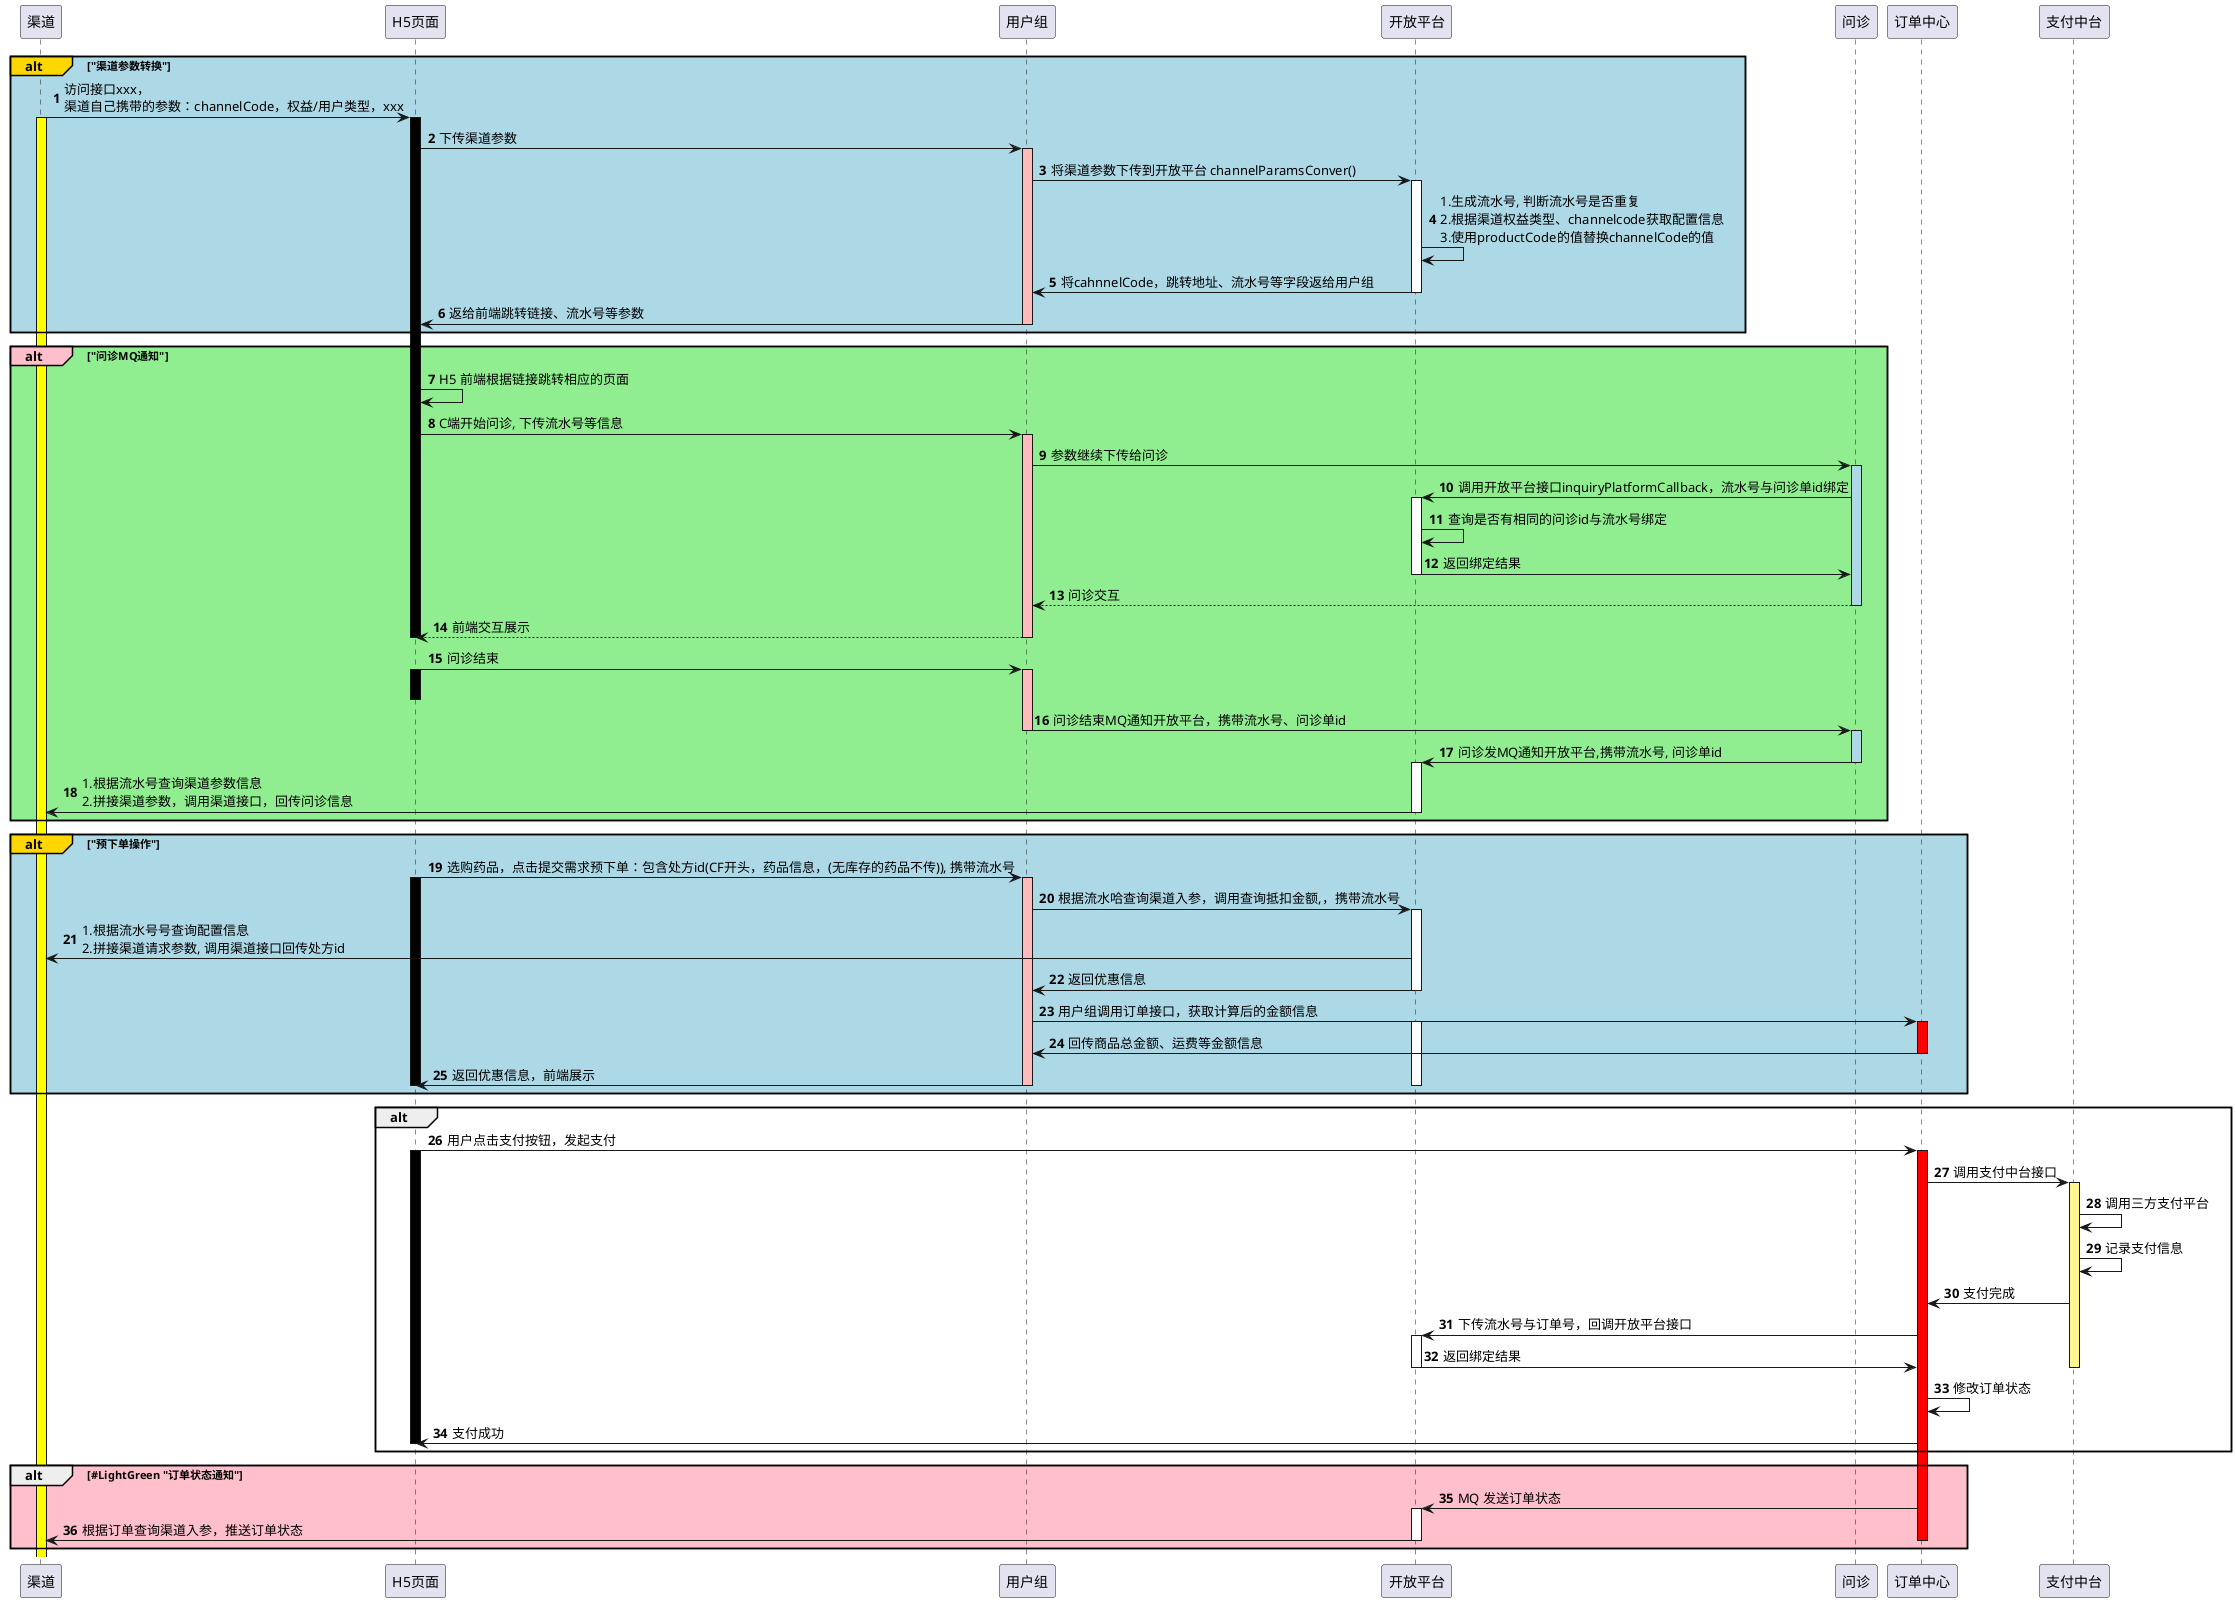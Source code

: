 @startuml
autonumber

participant "渠道" as channel
participant "H5页面" as H5
participant "用户组" as userServer

alt#Gold #LightBlue "渠道参数转换"
channel->H5 : 访问接口xxx，\n渠道自己携带的参数：channelCode，权益/用户类型，xxx
activate channel #Yellow
activate H5 #black
H5->userServer: 下传渠道参数
activate userServer #FFBBBB

participant "开放平台" as openApi
userServer->openApi: 将渠道参数下传到开放平台 channelParamsConver()
activate openApi
openApi->openApi: 1.生成流水号, 判断流水号是否重复\n2.根据渠道权益类型、channelcode获取配置信息\n3.使用productCode的值替换channelCode的值
openApi->userServer: 将cahnnelCode，跳转地址、流水号等字段返给用户组
deactivate openApi

userServer->H5:返给前端跳转链接、流水号等参数
deactivate userServer
end

participant "问诊" as inquiry
alt#Pink #LightGreen "问诊MQ通知"
H5->H5: H5 前端根据链接跳转相应的页面
H5->userServer : C端开始问诊, 下传流水号等信息
activate userServer #FFBBBB
userServer->inquiry: 参数继续下传给问诊
activate inquiry #LightBlue
inquiry -> openApi : 调用开放平台接口inquiryPlatformCallback，流水号与问诊单id绑定
activate openApi
openApi -> openApi : 查询是否有相同的问诊id与流水号绑定
openApi -> inquiry : 返回绑定结果
deactivate openApi
inquiry-->userServer : 问诊交互
deactivate inquiry
userServer-->H5 : 前端交互展示
deactivate H5
deactivate userServer


H5->userServer: 问诊结束
activate userServer #FFBBBB
activate H5 #black
deactivate H5
userServer->inquiry: 问诊结束MQ通知开放平台，携带流水号、问诊单id
deactivate userServer
activate inquiry #LightBlue
inquiry->openApi:问诊发MQ通知开放平台,携带流水号, 问诊单id
deactivate inquiry
activate openApi
openApi->channel: 1.根据流水号查询渠道参数信息\n2.拼接渠道参数，调用渠道接口，回传问诊信息
deactivate openApi
end

participant "订单中心" as orderCenter
alt#Gold #LightBlue "预下单操作"
H5->userServer: 选购药品，点击提交需求预下单：包含处方id(CF开头，药品信息，(无库存的药品不传)), 携带流水号
activate H5 #black
activate userServer #FFBBBB
userServer->openApi: 根据流水哈查询渠道入参，调用查询抵扣金额,，携带流水号
activate openApi
openApi->channel: 1.根据流水号号查询配置信息\n2.拼接渠道请求参数, 调用渠道接口回传处方id
openApi -> userServer : 返回优惠信息
deactivate openApi
userServer->orderCenter: 用户组调用订单接口，获取计算后的金额信息
activate orderCenter #Red
activate openApi
orderCenter->userServer: 回传商品总金额、运费等金额信息
deactivate orderCenter
userServer->H5 : 返回优惠信息，前端展示
deactivate H5
deactivate userServer
deactivate openApi
end

participant "支付中台" as payCenter
alt
H5 -> orderCenter : 用户点击支付按钮，发起支付
activate orderCenter #Red
activate H5 #black
orderCenter -> payCenter : 调用支付中台接口
activate payCenter 	#FFF68F
payCenter -> payCenter : 调用三方支付平台
payCenter -> payCenter : 记录支付信息
payCenter -> orderCenter: 支付完成
orderCenter -> openApi : 下传流水号与订单号，回调开放平台接口
activate openApi
openApi -> orderCenter : 返回绑定结果
deactivate openApi
deactivate payCenter
orderCenter -> orderCenter : 修改订单状态
orderCenter -> H5 : 支付成功
deactivate H5

end

alt #Pink #LightGreen "订单状态通知"
orderCenter -> openApi : MQ 发送订单状态
activate openApi
openApi -> channel : 根据订单查询渠道入参，推送订单状态
deactivate openApi
deactivate orderCenter
end
@enduml